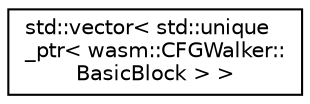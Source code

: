 digraph "Graphical Class Hierarchy"
{
  edge [fontname="Helvetica",fontsize="10",labelfontname="Helvetica",labelfontsize="10"];
  node [fontname="Helvetica",fontsize="10",shape=record];
  rankdir="LR";
  Node0 [label="std::vector\< std::unique\l_ptr\< wasm::CFGWalker::\lBasicBlock \> \>",height=0.2,width=0.4,color="black", fillcolor="white", style="filled",URL="$classstd_1_1vector.html"];
}
